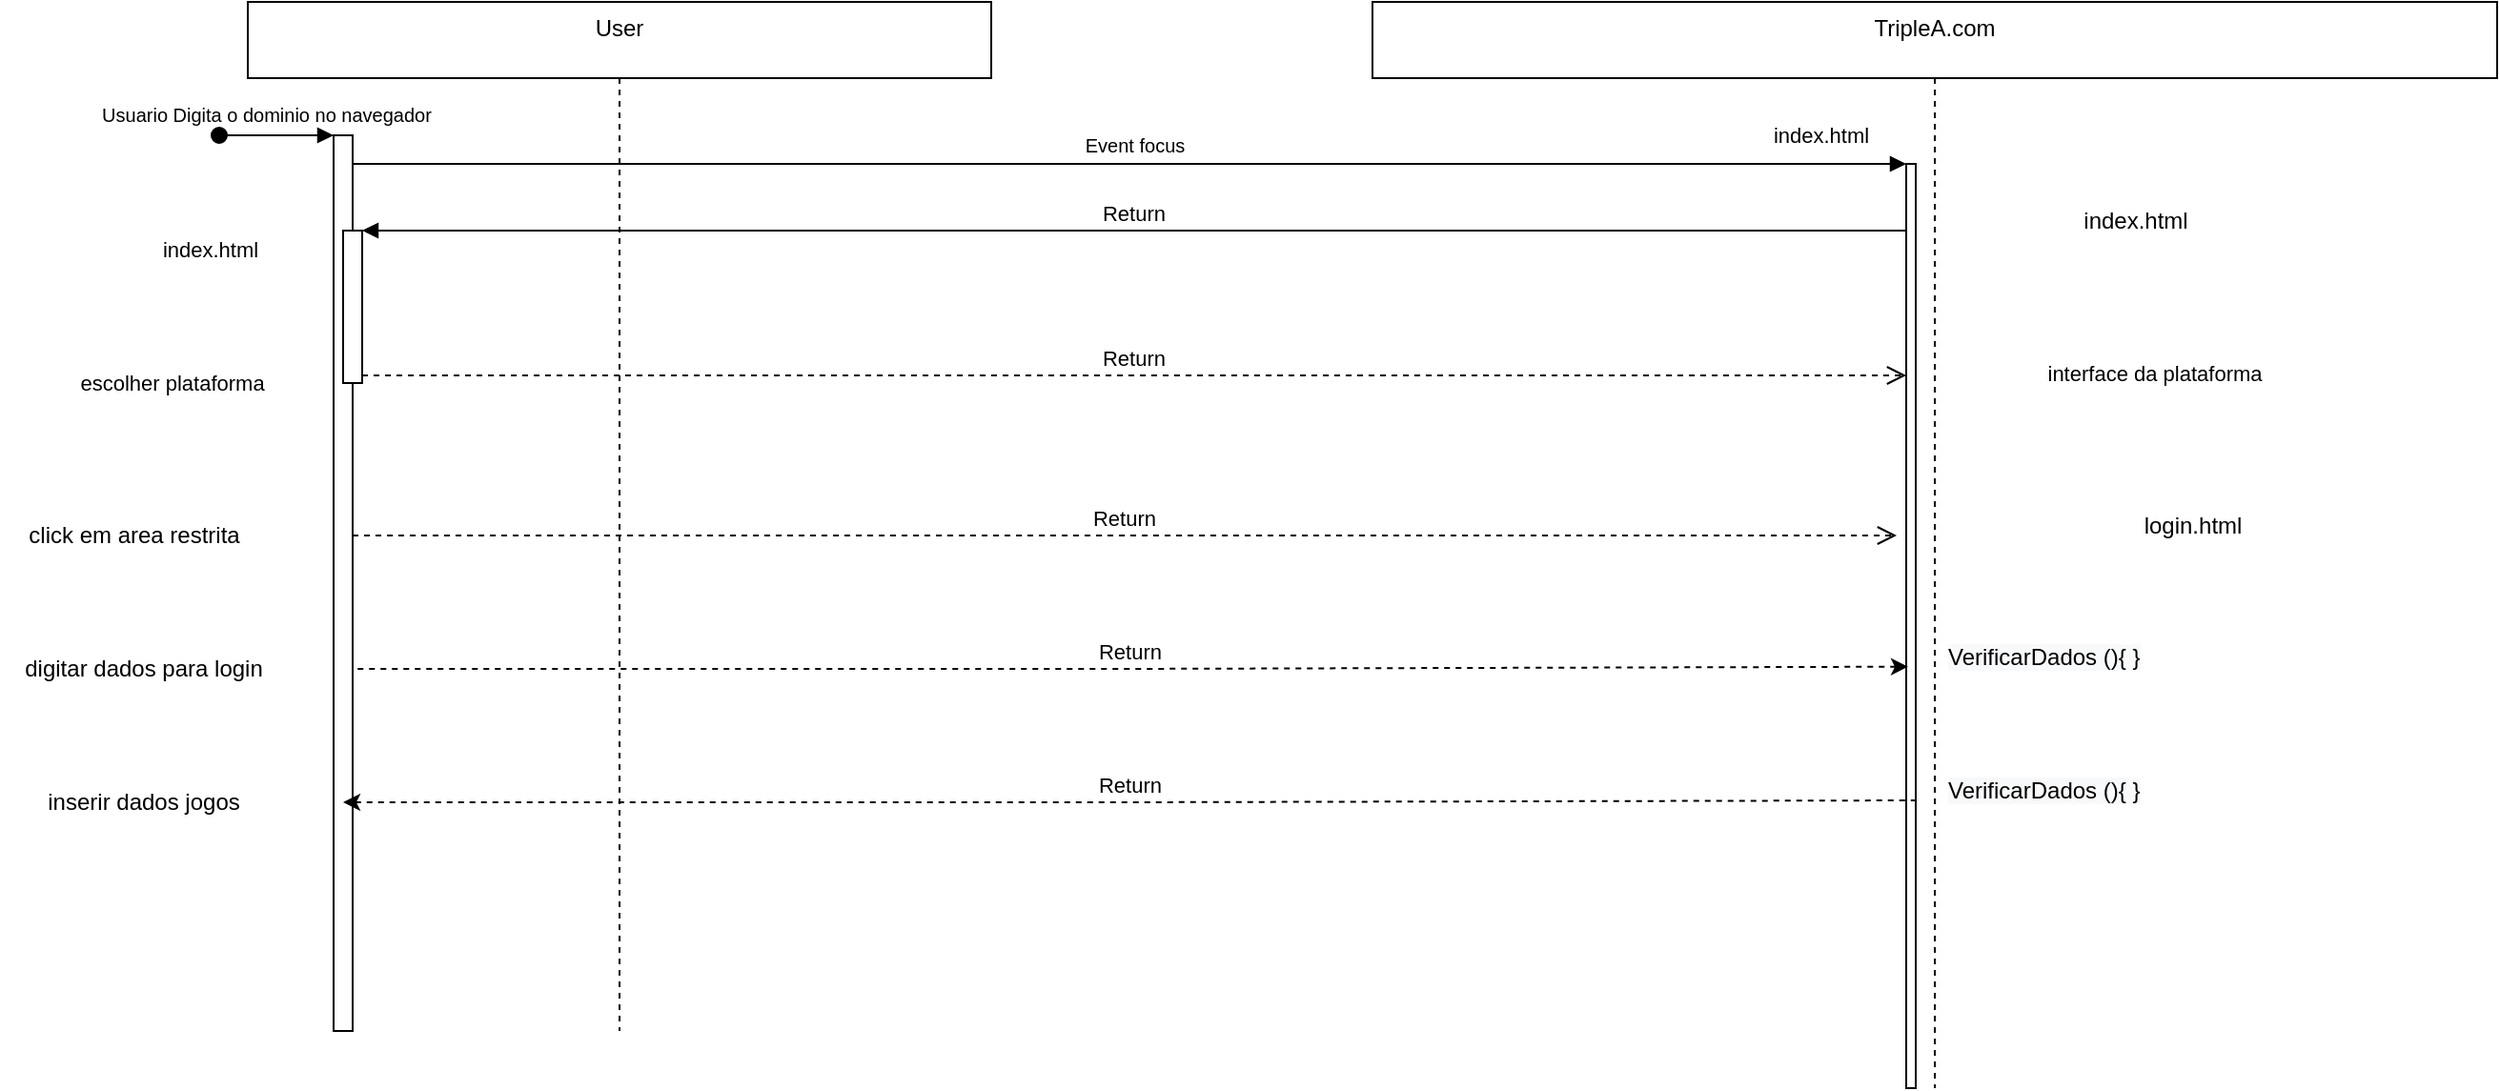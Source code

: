 <mxfile version="20.8.23" type="device"><diagram id="kgpKYQtTHZ0yAKxKKP6v" name="Page-1"><mxGraphModel dx="2284" dy="797" grid="1" gridSize="10" guides="1" tooltips="1" connect="1" arrows="1" fold="1" page="1" pageScale="1" pageWidth="850" pageHeight="1100" math="0" shadow="0"><root><mxCell id="0"/><mxCell id="1" parent="0"/><mxCell id="3nuBFxr9cyL0pnOWT2aG-1" value="User&#10;" style="shape=umlLifeline;perimeter=lifelinePerimeter;container=1;collapsible=0;recursiveResize=0;rounded=0;shadow=0;strokeWidth=1;" parent="1" vertex="1"><mxGeometry x="40" y="170" width="390" height="540" as="geometry"/></mxCell><mxCell id="3nuBFxr9cyL0pnOWT2aG-2" value="" style="points=[];perimeter=orthogonalPerimeter;rounded=0;shadow=0;strokeWidth=1;" parent="3nuBFxr9cyL0pnOWT2aG-1" vertex="1"><mxGeometry x="45" y="70" width="10" height="470" as="geometry"/></mxCell><mxCell id="3nuBFxr9cyL0pnOWT2aG-3" value="Usuario Digita o dominio no navegador&#10;" style="verticalAlign=bottom;startArrow=oval;endArrow=block;startSize=8;shadow=0;strokeWidth=1;align=center;fontSize=10;" parent="3nuBFxr9cyL0pnOWT2aG-1" target="3nuBFxr9cyL0pnOWT2aG-2" edge="1"><mxGeometry x="-0.167" y="-10" relative="1" as="geometry"><mxPoint x="-15" y="70" as="sourcePoint"/><mxPoint as="offset"/></mxGeometry></mxCell><mxCell id="3nuBFxr9cyL0pnOWT2aG-4" value="" style="points=[];perimeter=orthogonalPerimeter;rounded=0;shadow=0;strokeWidth=1;" parent="3nuBFxr9cyL0pnOWT2aG-1" vertex="1"><mxGeometry x="50" y="120" width="10" height="80" as="geometry"/></mxCell><mxCell id="ujVa0h1kHhufuCH9pKuO-6" value="Return" style="verticalAlign=bottom;endArrow=open;dashed=1;endSize=8;exitX=1;exitY=0.95;shadow=0;strokeWidth=1;" parent="3nuBFxr9cyL0pnOWT2aG-1" edge="1"><mxGeometry relative="1" as="geometry"><mxPoint x="865" y="280" as="targetPoint"/><mxPoint x="55" y="280" as="sourcePoint"/></mxGeometry></mxCell><mxCell id="3nuBFxr9cyL0pnOWT2aG-5" value="TripleA.com&#10;" style="shape=umlLifeline;perimeter=lifelinePerimeter;container=1;collapsible=0;recursiveResize=0;rounded=0;shadow=0;strokeWidth=1;" parent="1" vertex="1"><mxGeometry x="630" y="170" width="590" height="570" as="geometry"/></mxCell><mxCell id="3nuBFxr9cyL0pnOWT2aG-6" value="" style="points=[];perimeter=orthogonalPerimeter;rounded=0;shadow=0;strokeWidth=1;" parent="3nuBFxr9cyL0pnOWT2aG-5" vertex="1"><mxGeometry x="280" y="85" width="5" height="485" as="geometry"/></mxCell><mxCell id="Fjip8bBosUrg6CQO5HYb-3" value="&lt;span style=&quot;font-size: 11px;&quot;&gt;index.html&lt;br&gt;&lt;/span&gt;" style="text;html=1;align=center;verticalAlign=middle;resizable=0;points=[];autosize=1;strokeColor=none;fillColor=none;fontSize=10;" parent="3nuBFxr9cyL0pnOWT2aG-5" vertex="1"><mxGeometry x="200" y="55" width="70" height="30" as="geometry"/></mxCell><mxCell id="F9OpNgdaE1oNrK6eOgo7-1" value="Return" style="verticalAlign=bottom;endArrow=none;dashed=1;endSize=8;shadow=0;strokeWidth=1;endFill=0;startArrow=classic;startFill=1;entryX=1.2;entryY=0.544;entryDx=0;entryDy=0;entryPerimeter=0;" edge="1" parent="3nuBFxr9cyL0pnOWT2aG-5"><mxGeometry relative="1" as="geometry"><mxPoint x="286" y="419" as="targetPoint"/><mxPoint x="-540" y="420" as="sourcePoint"/><Array as="points"><mxPoint x="-130" y="420"/></Array></mxGeometry></mxCell><mxCell id="F9OpNgdaE1oNrK6eOgo7-2" value="&lt;div style=&quot;text-align: center;&quot;&gt;&lt;span style=&quot;background-color: rgb(248, 249, 250);&quot;&gt;VerificarDados (){ }&lt;/span&gt;&lt;/div&gt;" style="text;whiteSpace=wrap;html=1;" vertex="1" parent="3nuBFxr9cyL0pnOWT2aG-5"><mxGeometry x="300" y="400" width="290" height="40" as="geometry"/></mxCell><mxCell id="F9OpNgdaE1oNrK6eOgo7-3" value="inserir dados jogos" style="text;html=1;align=center;verticalAlign=middle;resizable=0;points=[];autosize=1;strokeColor=none;fillColor=none;" vertex="1" parent="3nuBFxr9cyL0pnOWT2aG-5"><mxGeometry x="-710" y="405" width="130" height="30" as="geometry"/></mxCell><mxCell id="3nuBFxr9cyL0pnOWT2aG-8" value="" style="verticalAlign=bottom;endArrow=block;entryX=0;entryY=0;shadow=0;strokeWidth=1;" parent="1" source="3nuBFxr9cyL0pnOWT2aG-2" target="3nuBFxr9cyL0pnOWT2aG-6" edge="1"><mxGeometry x="0.011" y="20" relative="1" as="geometry"><mxPoint x="490" y="340" as="sourcePoint"/><mxPoint as="offset"/></mxGeometry></mxCell><mxCell id="3nuBFxr9cyL0pnOWT2aG-9" value="Return" style="verticalAlign=bottom;endArrow=block;entryX=1;entryY=0;shadow=0;strokeWidth=1;" parent="1" source="3nuBFxr9cyL0pnOWT2aG-6" target="3nuBFxr9cyL0pnOWT2aG-4" edge="1"><mxGeometry relative="1" as="geometry"><mxPoint x="455" y="380" as="sourcePoint"/></mxGeometry></mxCell><mxCell id="3nuBFxr9cyL0pnOWT2aG-10" value="Return" style="verticalAlign=bottom;endArrow=open;dashed=1;endSize=8;exitX=1;exitY=0.95;shadow=0;strokeWidth=1;" parent="1" source="3nuBFxr9cyL0pnOWT2aG-4" target="3nuBFxr9cyL0pnOWT2aG-6" edge="1"><mxGeometry relative="1" as="geometry"><mxPoint x="455" y="437" as="targetPoint"/></mxGeometry></mxCell><mxCell id="Fjip8bBosUrg6CQO5HYb-2" value="Event focus" style="text;html=1;align=center;verticalAlign=middle;resizable=0;points=[];autosize=1;strokeColor=none;fillColor=none;fontSize=10;" parent="1" vertex="1"><mxGeometry x="465" y="230" width="80" height="30" as="geometry"/></mxCell><mxCell id="ujVa0h1kHhufuCH9pKuO-1" value="&lt;span style=&quot;font-size: 11px;&quot;&gt;index.html&lt;br&gt;&lt;/span&gt;" style="text;html=1;align=center;verticalAlign=middle;resizable=0;points=[];autosize=1;strokeColor=none;fillColor=none;fontSize=10;" parent="1" vertex="1"><mxGeometry x="-15" y="285" width="70" height="30" as="geometry"/></mxCell><mxCell id="ujVa0h1kHhufuCH9pKuO-2" value="&lt;span style=&quot;font-size: 11px;&quot;&gt;escolher plataforma&lt;br&gt;&lt;/span&gt;" style="text;html=1;align=center;verticalAlign=middle;resizable=0;points=[];autosize=1;strokeColor=none;fillColor=none;fontSize=10;" parent="1" vertex="1"><mxGeometry x="-60" y="355" width="120" height="30" as="geometry"/></mxCell><mxCell id="ujVa0h1kHhufuCH9pKuO-3" value="&lt;span style=&quot;font-size: 11px;&quot;&gt;interface da plataforma&lt;br&gt;&lt;/span&gt;" style="text;html=1;align=center;verticalAlign=middle;resizable=0;points=[];autosize=1;strokeColor=none;fillColor=none;fontSize=10;" parent="1" vertex="1"><mxGeometry x="970" y="350" width="140" height="30" as="geometry"/></mxCell><mxCell id="ujVa0h1kHhufuCH9pKuO-12" value="index.html" style="text;html=1;align=center;verticalAlign=middle;resizable=0;points=[];autosize=1;strokeColor=none;fillColor=none;" parent="1" vertex="1"><mxGeometry x="990" y="270" width="80" height="30" as="geometry"/></mxCell><mxCell id="ujVa0h1kHhufuCH9pKuO-14" value="click em area restrita" style="text;html=1;align=center;verticalAlign=middle;resizable=0;points=[];autosize=1;strokeColor=none;fillColor=none;" parent="1" vertex="1"><mxGeometry x="-90" y="435" width="140" height="30" as="geometry"/></mxCell><mxCell id="ujVa0h1kHhufuCH9pKuO-15" value="login.html&lt;br&gt;" style="text;html=1;align=center;verticalAlign=middle;resizable=0;points=[];autosize=1;strokeColor=none;fillColor=none;" parent="1" vertex="1"><mxGeometry x="1020" y="430" width="80" height="30" as="geometry"/></mxCell><mxCell id="ujVa0h1kHhufuCH9pKuO-16" value="Return" style="verticalAlign=bottom;endArrow=none;dashed=1;endSize=8;shadow=0;strokeWidth=1;endFill=0;startArrow=classic;startFill=1;exitX=0.2;exitY=0.544;exitDx=0;exitDy=0;exitPerimeter=0;" parent="1" target="3nuBFxr9cyL0pnOWT2aG-2" edge="1" source="3nuBFxr9cyL0pnOWT2aG-6"><mxGeometry relative="1" as="geometry"><mxPoint x="390" y="780" as="targetPoint"/><mxPoint x="90" y="520" as="sourcePoint"/><Array as="points"><mxPoint x="500" y="520"/></Array></mxGeometry></mxCell><mxCell id="ujVa0h1kHhufuCH9pKuO-17" value="&lt;div style=&quot;text-align: center;&quot;&gt;&lt;span style=&quot;background-color: rgb(248, 249, 250);&quot;&gt;VerificarDados (){ }&lt;/span&gt;&lt;/div&gt;" style="text;whiteSpace=wrap;html=1;" parent="1" vertex="1"><mxGeometry x="930" y="500" width="290" height="40" as="geometry"/></mxCell><mxCell id="ujVa0h1kHhufuCH9pKuO-18" value="digitar dados para login" style="text;html=1;align=center;verticalAlign=middle;resizable=0;points=[];autosize=1;strokeColor=none;fillColor=none;" parent="1" vertex="1"><mxGeometry x="-90" y="505" width="150" height="30" as="geometry"/></mxCell></root></mxGraphModel></diagram></mxfile>